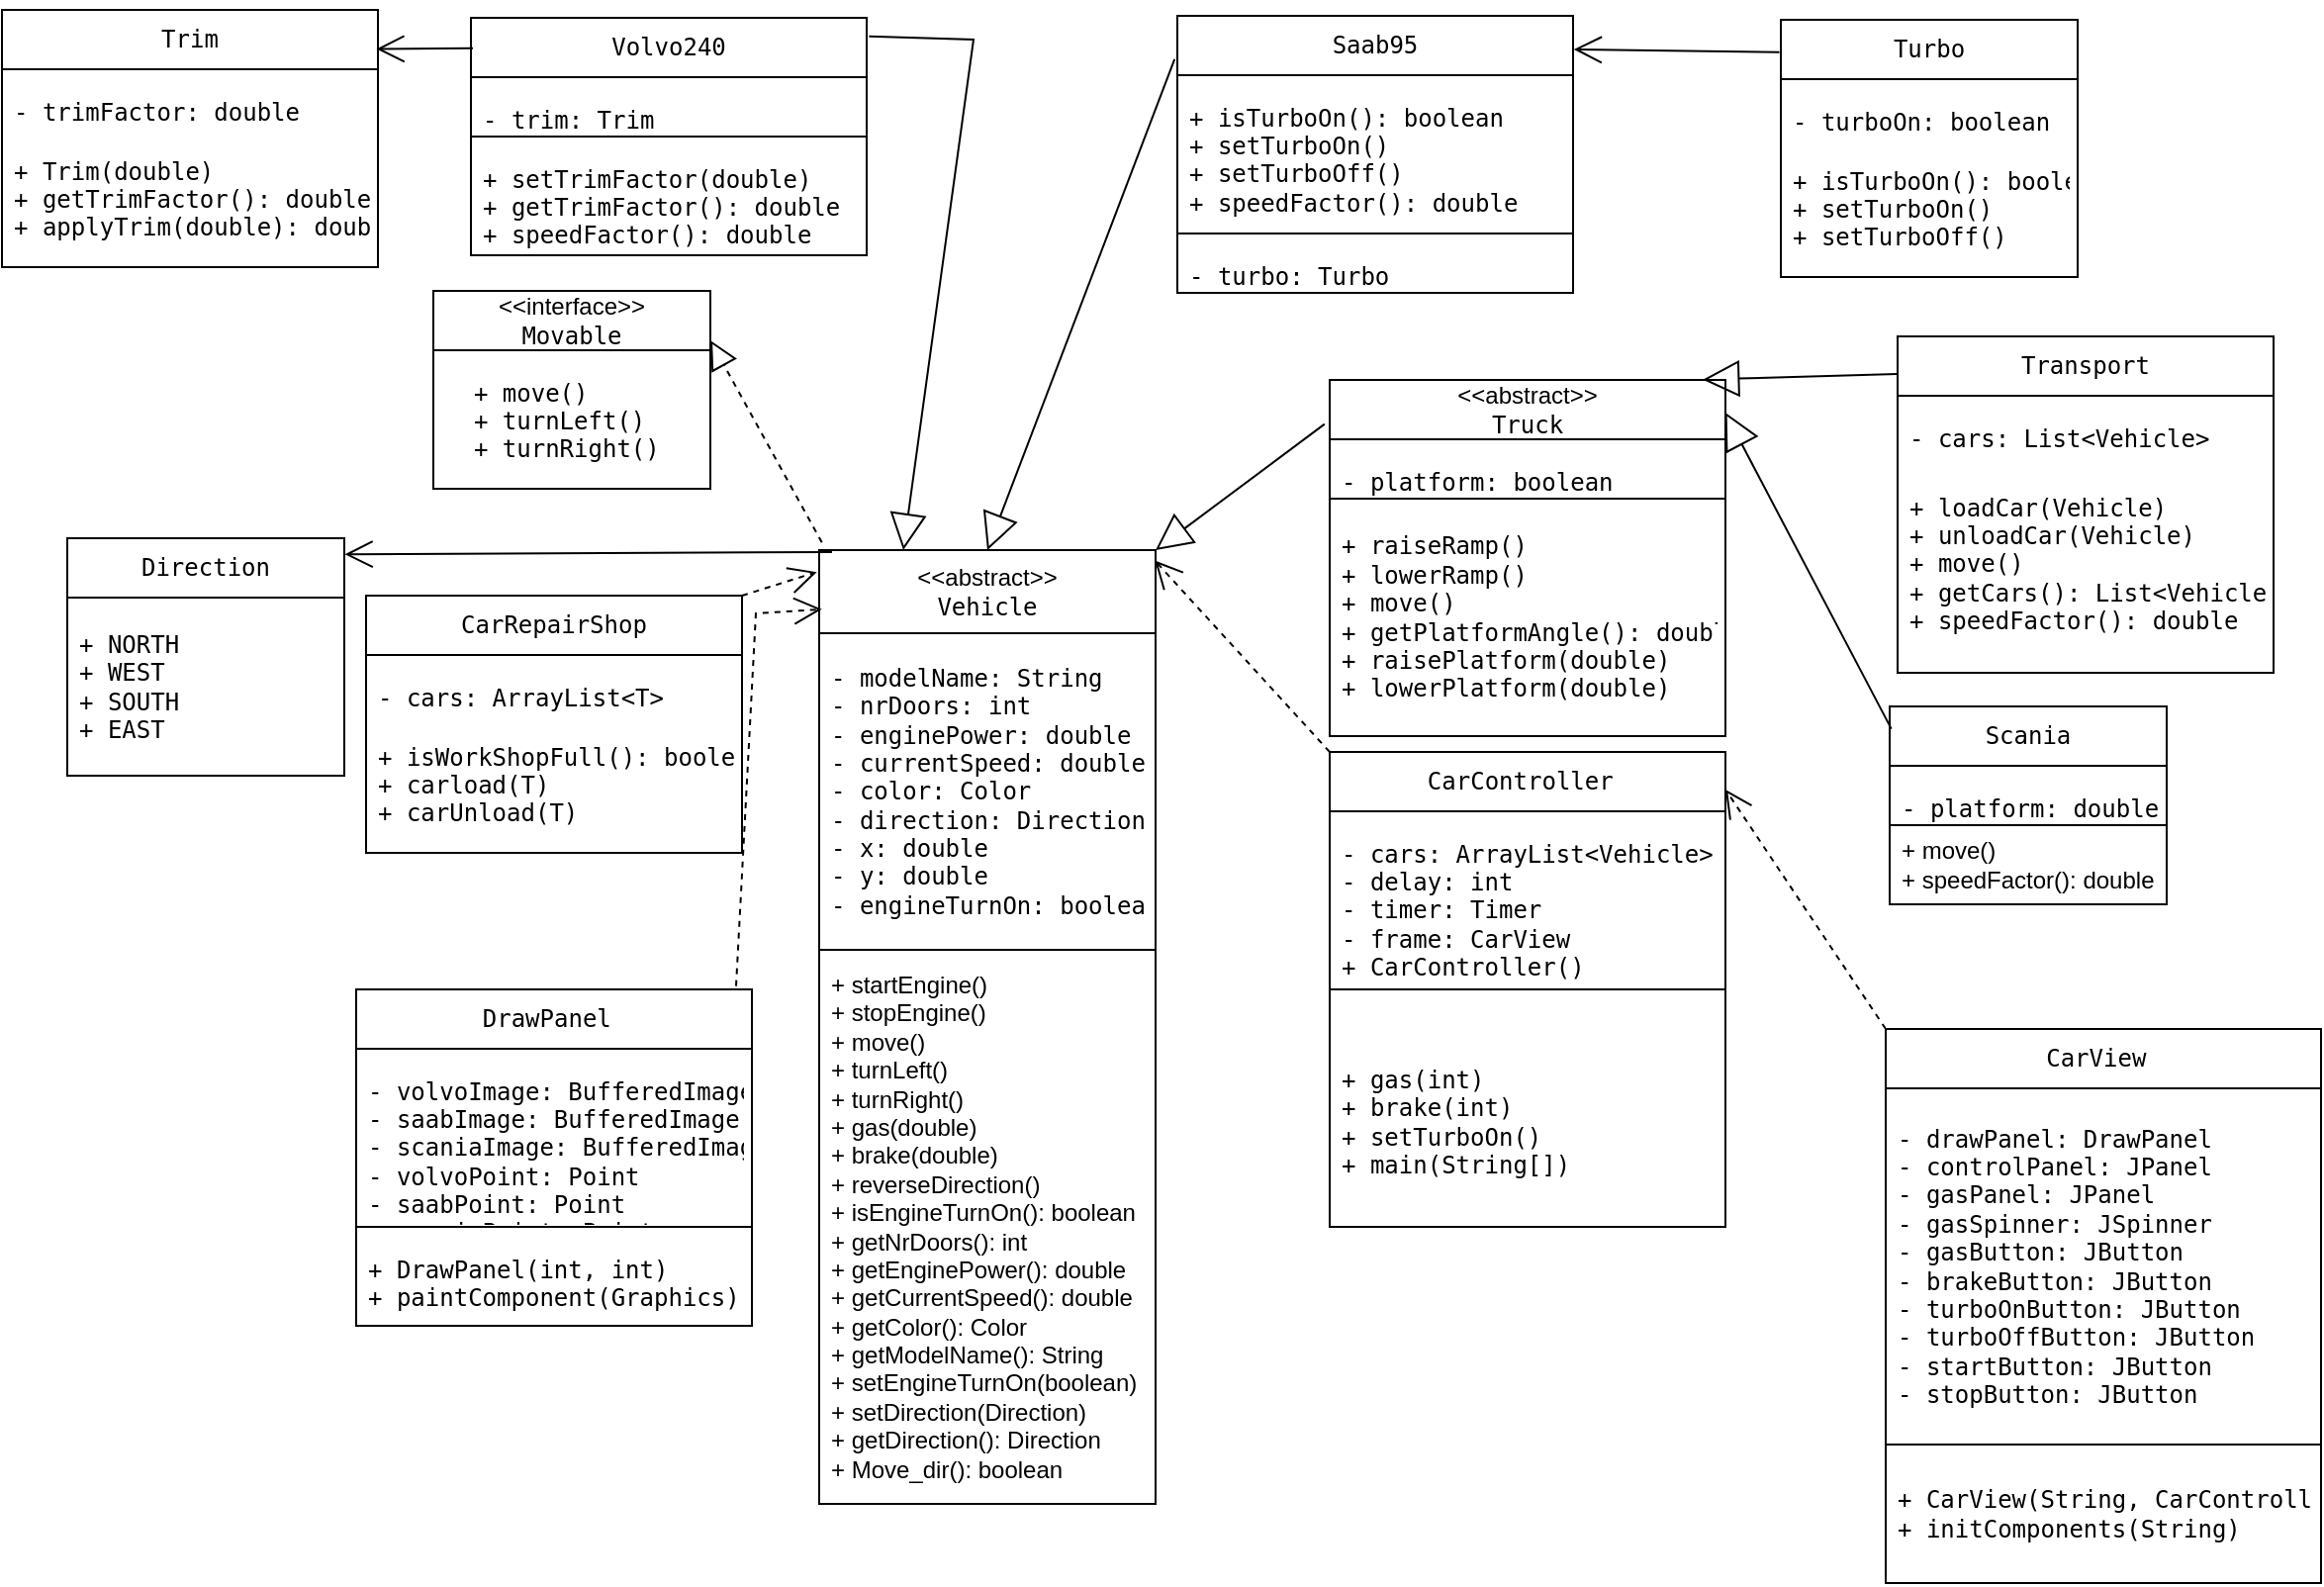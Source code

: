 <mxfile version="22.1.5" type="device">
  <diagram name="Sida-1" id="lHEdYLjpcu-sJbACgKZ6">
    <mxGraphModel dx="1500" dy="757" grid="1" gridSize="10" guides="1" tooltips="1" connect="1" arrows="1" fold="1" page="1" pageScale="1" pageWidth="827" pageHeight="1169" math="0" shadow="0">
      <root>
        <mxCell id="0" />
        <mxCell id="1" parent="0" />
        <mxCell id="ZdCaXhDbcUw_y7cuAWBx-8" value="&amp;lt;&amp;lt;interface&amp;gt;&amp;gt;&lt;br&gt;&lt;code&gt;Movable&lt;/code&gt;" style="swimlane;fontStyle=0;childLayout=stackLayout;horizontal=1;startSize=30;horizontalStack=0;resizeParent=1;resizeParentMax=0;resizeLast=0;collapsible=1;marginBottom=0;whiteSpace=wrap;html=1;" parent="1" vertex="1">
          <mxGeometry x="397" y="197" width="140" height="100" as="geometry" />
        </mxCell>
        <mxCell id="ZdCaXhDbcUw_y7cuAWBx-9" value="&lt;pre&gt;&lt;code class=&quot;code-container&quot; role=&quot;text&quot;&gt;  + move()&lt;br/&gt;  + turnLeft()&lt;br/&gt;  + turnRight()&lt;/code&gt;&lt;/pre&gt;" style="text;strokeColor=none;fillColor=none;align=left;verticalAlign=middle;spacingLeft=4;spacingRight=4;overflow=hidden;points=[[0,0.5],[1,0.5]];portConstraint=eastwest;rotatable=0;whiteSpace=wrap;html=1;" parent="ZdCaXhDbcUw_y7cuAWBx-8" vertex="1">
          <mxGeometry y="30" width="140" height="70" as="geometry" />
        </mxCell>
        <mxCell id="ZdCaXhDbcUw_y7cuAWBx-12" value="&lt;code&gt;Direction&lt;/code&gt;" style="swimlane;fontStyle=0;childLayout=stackLayout;horizontal=1;startSize=30;horizontalStack=0;resizeParent=1;resizeParentMax=0;resizeLast=0;collapsible=1;marginBottom=0;whiteSpace=wrap;html=1;" parent="1" vertex="1">
          <mxGeometry x="212" y="322" width="140" height="120" as="geometry" />
        </mxCell>
        <mxCell id="ZdCaXhDbcUw_y7cuAWBx-13" value="&lt;pre&gt;&lt;code class=&quot;code-container&quot; role=&quot;text&quot;&gt;+ NORTH&lt;br/&gt;+ WEST&lt;br/&gt;+ SOUTH&lt;br/&gt;+ EAST&lt;/code&gt;&lt;/pre&gt;" style="text;strokeColor=none;fillColor=none;align=left;verticalAlign=middle;spacingLeft=4;spacingRight=4;overflow=hidden;points=[[0,0.5],[1,0.5]];portConstraint=eastwest;rotatable=0;whiteSpace=wrap;html=1;" parent="ZdCaXhDbcUw_y7cuAWBx-12" vertex="1">
          <mxGeometry y="30" width="140" height="90" as="geometry" />
        </mxCell>
        <mxCell id="ZdCaXhDbcUw_y7cuAWBx-16" value="&lt;code&gt;Saab95&lt;/code&gt;" style="swimlane;fontStyle=0;childLayout=stackLayout;horizontal=1;startSize=30;horizontalStack=0;resizeParent=1;resizeParentMax=0;resizeLast=0;collapsible=1;marginBottom=0;whiteSpace=wrap;html=1;" parent="1" vertex="1">
          <mxGeometry x="773" y="58" width="200" height="140" as="geometry" />
        </mxCell>
        <mxCell id="ZdCaXhDbcUw_y7cuAWBx-18" value="&lt;pre&gt;&lt;code class=&quot;code-container no-decoration-radius&quot; role=&quot;text&quot;&gt;+ isTurboOn(): boolean&lt;br&gt;+ setTurboOn()&lt;br/&gt;+ setTurboOff()&lt;br/&gt;+ speedFactor(): double&lt;/code&gt;&lt;/pre&gt;" style="text;strokeColor=none;fillColor=none;align=left;verticalAlign=middle;spacingLeft=4;spacingRight=4;overflow=hidden;points=[[0,0.5],[1,0.5]];portConstraint=eastwest;rotatable=0;whiteSpace=wrap;html=1;" parent="ZdCaXhDbcUw_y7cuAWBx-16" vertex="1">
          <mxGeometry y="30" width="200" height="80" as="geometry" />
        </mxCell>
        <mxCell id="ZdCaXhDbcUw_y7cuAWBx-17" value="&lt;pre&gt;&lt;code class=&quot;code-container no-decoration-radius&quot; role=&quot;text&quot;&gt;- turbo: Turbo&lt;/code&gt;&lt;/pre&gt;" style="text;strokeColor=default;fillColor=none;align=left;verticalAlign=middle;spacingLeft=4;spacingRight=4;overflow=hidden;points=[[0,0.5],[1,0.5]];portConstraint=eastwest;rotatable=0;whiteSpace=wrap;html=1;" parent="ZdCaXhDbcUw_y7cuAWBx-16" vertex="1">
          <mxGeometry y="110" width="200" height="30" as="geometry" />
        </mxCell>
        <mxCell id="ZdCaXhDbcUw_y7cuAWBx-24" value="&lt;code&gt;Scania&lt;/code&gt;" style="swimlane;fontStyle=0;childLayout=stackLayout;horizontal=1;startSize=30;horizontalStack=0;resizeParent=1;resizeParentMax=0;resizeLast=0;collapsible=1;marginBottom=0;whiteSpace=wrap;html=1;" parent="1" vertex="1">
          <mxGeometry x="1133" y="407" width="140" height="100" as="geometry" />
        </mxCell>
        <mxCell id="ZdCaXhDbcUw_y7cuAWBx-25" value="&lt;pre&gt;&lt;code class=&quot;code-container no-decoration-radius&quot; role=&quot;text&quot;&gt;- platform: double&lt;/code&gt;&lt;/pre&gt;" style="text;strokeColor=default;fillColor=none;align=left;verticalAlign=middle;spacingLeft=4;spacingRight=4;overflow=hidden;points=[[0,0.5],[1,0.5]];portConstraint=eastwest;rotatable=0;whiteSpace=wrap;html=1;" parent="ZdCaXhDbcUw_y7cuAWBx-24" vertex="1">
          <mxGeometry y="30" width="140" height="30" as="geometry" />
        </mxCell>
        <mxCell id="ZdCaXhDbcUw_y7cuAWBx-26" value="+ move()&lt;br&gt;+ speedFactor(): double" style="text;strokeColor=none;fillColor=none;align=left;verticalAlign=middle;spacingLeft=4;spacingRight=4;overflow=hidden;points=[[0,0.5],[1,0.5]];portConstraint=eastwest;rotatable=0;whiteSpace=wrap;html=1;" parent="ZdCaXhDbcUw_y7cuAWBx-24" vertex="1">
          <mxGeometry y="60" width="140" height="40" as="geometry" />
        </mxCell>
        <mxCell id="ZdCaXhDbcUw_y7cuAWBx-28" value="&lt;br&gt;&lt;br&gt;&amp;lt;&amp;lt;abstract&amp;gt;&amp;gt;&lt;br&gt;&lt;code&gt;Vehicle&lt;br&gt;&lt;br&gt;&lt;br&gt;&lt;/code&gt;" style="swimlane;fontStyle=0;childLayout=stackLayout;horizontal=1;startSize=42;horizontalStack=0;resizeParent=1;resizeParentMax=0;resizeLast=0;collapsible=1;marginBottom=0;whiteSpace=wrap;html=1;" parent="1" vertex="1">
          <mxGeometry x="592" y="328" width="170" height="482" as="geometry" />
        </mxCell>
        <mxCell id="ZdCaXhDbcUw_y7cuAWBx-29" value="&lt;pre&gt;&lt;code class=&quot;code-container no-decoration-radius&quot; role=&quot;text&quot;&gt;- modelName: String&lt;br&gt;- nrDoors: int&lt;br&gt;- enginePower: double&lt;br&gt;- currentSpeed: double&lt;br&gt;- color: Color&lt;br&gt;- direction: Direction&lt;br&gt;- x: double&lt;br&gt;- y: double&lt;br&gt;- engineTurnOn: boolean&lt;/code&gt;&lt;/pre&gt;" style="text;strokeColor=default;fillColor=none;align=left;verticalAlign=middle;spacingLeft=4;spacingRight=4;overflow=hidden;points=[[0,0.5],[1,0.5]];portConstraint=eastwest;rotatable=0;whiteSpace=wrap;html=1;glass=0;rounded=0;" parent="ZdCaXhDbcUw_y7cuAWBx-28" vertex="1">
          <mxGeometry y="42" width="170" height="160" as="geometry" />
        </mxCell>
        <mxCell id="ZdCaXhDbcUw_y7cuAWBx-30" value="+ startEngine()&lt;br&gt;+ stopEngine()&lt;br&gt;+ move()&lt;br&gt;+ turnLeft()&lt;br&gt;+ turnRight()&lt;br&gt;+ gas(double)&lt;br&gt;+ brake(double)&lt;br&gt;+ reverseDirection()&lt;br&gt;+ isEngineTurnOn(): boolean&lt;br&gt;+ getNrDoors(): int&lt;br&gt;+ getEnginePower(): double&lt;br&gt;+ getCurrentSpeed(): double&lt;br&gt;+ getColor(): Color&lt;br&gt;+ getModelName(): String&lt;br&gt;+ setEngineTurnOn(boolean)&lt;br&gt;+ setDirection(Direction)&lt;br&gt;+ getDirection(): Direction&lt;br&gt;+ Move_dir(): boolean" style="text;strokeColor=none;fillColor=none;align=left;verticalAlign=middle;spacingLeft=4;spacingRight=4;overflow=hidden;points=[[0,0.5],[1,0.5]];portConstraint=eastwest;rotatable=0;whiteSpace=wrap;html=1;" parent="ZdCaXhDbcUw_y7cuAWBx-28" vertex="1">
          <mxGeometry y="202" width="170" height="280" as="geometry" />
        </mxCell>
        <mxCell id="ZdCaXhDbcUw_y7cuAWBx-36" value="&amp;lt;&amp;lt;abstract&amp;gt;&amp;gt;&lt;br&gt;&lt;code&gt;Truck&lt;/code&gt;" style="swimlane;fontStyle=0;childLayout=stackLayout;horizontal=1;startSize=30;horizontalStack=0;resizeParent=1;resizeParentMax=0;resizeLast=0;collapsible=1;marginBottom=0;whiteSpace=wrap;html=1;" parent="1" vertex="1">
          <mxGeometry x="850" y="242" width="200" height="180" as="geometry" />
        </mxCell>
        <mxCell id="ZdCaXhDbcUw_y7cuAWBx-37" value="&lt;pre&gt;&lt;code class=&quot;code-container no-decoration-radius&quot; role=&quot;text&quot;&gt;- platform: boolean&lt;/code&gt;&lt;/pre&gt;" style="text;strokeColor=default;fillColor=none;align=left;verticalAlign=middle;spacingLeft=4;spacingRight=4;overflow=hidden;points=[[0,0.5],[1,0.5]];portConstraint=eastwest;rotatable=0;whiteSpace=wrap;html=1;" parent="ZdCaXhDbcUw_y7cuAWBx-36" vertex="1">
          <mxGeometry y="30" width="200" height="30" as="geometry" />
        </mxCell>
        <mxCell id="ZdCaXhDbcUw_y7cuAWBx-38" value="&lt;pre&gt;&lt;code class=&quot;code-container no-decoration-radius&quot; role=&quot;text&quot;&gt;+ raiseRamp()&lt;br&gt;+ lowerRamp()&lt;br&gt;+ move()&lt;br&gt;+ getPlatformAngle(): double&lt;br&gt;+ raisePlatform(double)&lt;br&gt;+ lowerPlatform(double)&lt;/code&gt;&lt;/pre&gt;" style="text;strokeColor=none;fillColor=none;align=left;verticalAlign=middle;spacingLeft=4;spacingRight=4;overflow=hidden;points=[[0,0.5],[1,0.5]];portConstraint=eastwest;rotatable=0;whiteSpace=wrap;html=1;" parent="ZdCaXhDbcUw_y7cuAWBx-36" vertex="1">
          <mxGeometry y="60" width="200" height="120" as="geometry" />
        </mxCell>
        <mxCell id="ZdCaXhDbcUw_y7cuAWBx-44" value="&lt;code&gt;CarRepairShop&lt;/code&gt;" style="swimlane;fontStyle=0;childLayout=stackLayout;horizontal=1;startSize=30;horizontalStack=0;resizeParent=1;resizeParentMax=0;resizeLast=0;collapsible=1;marginBottom=0;whiteSpace=wrap;html=1;" parent="1" vertex="1">
          <mxGeometry x="363" y="351" width="190" height="130" as="geometry" />
        </mxCell>
        <mxCell id="ZdCaXhDbcUw_y7cuAWBx-45" value="&lt;pre&gt;&lt;code class=&quot;code-container no-decoration-radius&quot; role=&quot;text&quot;&gt;- cars: ArrayList&amp;lt;T&amp;gt;&lt;/code&gt;&lt;/pre&gt;" style="text;strokeColor=none;fillColor=none;align=left;verticalAlign=middle;spacingLeft=4;spacingRight=4;overflow=hidden;points=[[0,0.5],[1,0.5]];portConstraint=eastwest;rotatable=0;whiteSpace=wrap;html=1;" parent="ZdCaXhDbcUw_y7cuAWBx-44" vertex="1">
          <mxGeometry y="30" width="190" height="30" as="geometry" />
        </mxCell>
        <mxCell id="ZdCaXhDbcUw_y7cuAWBx-57" value="&lt;pre&gt;&lt;code class=&quot;code-container no-decoration-radius&quot; role=&quot;text&quot;&gt;+ isWorkShopFull(): boolean&lt;br/&gt;+ carload(T)&lt;br&gt;+ carUnload(T)&lt;/code&gt;&lt;/pre&gt;" style="text;strokeColor=none;fillColor=none;align=left;verticalAlign=middle;spacingLeft=4;spacingRight=4;overflow=hidden;points=[[0,0.5],[1,0.5]];portConstraint=eastwest;rotatable=0;whiteSpace=wrap;html=1;" parent="ZdCaXhDbcUw_y7cuAWBx-44" vertex="1">
          <mxGeometry y="60" width="190" height="70" as="geometry" />
        </mxCell>
        <mxCell id="ZdCaXhDbcUw_y7cuAWBx-32" value="&lt;code&gt;Volvo240&lt;/code&gt;" style="swimlane;fontStyle=0;childLayout=stackLayout;horizontal=1;startSize=30;horizontalStack=0;resizeParent=1;resizeParentMax=0;resizeLast=0;collapsible=1;marginBottom=0;whiteSpace=wrap;html=1;" parent="1" vertex="1">
          <mxGeometry x="416" y="59" width="200" height="120" as="geometry" />
        </mxCell>
        <mxCell id="ZdCaXhDbcUw_y7cuAWBx-33" value="&lt;pre&gt;&lt;code class=&quot;code-container no-decoration-radius&quot; role=&quot;text&quot;&gt;- trim: Trim&lt;/code&gt;&lt;/pre&gt;" style="text;strokeColor=default;fillColor=none;align=left;verticalAlign=middle;spacingLeft=4;spacingRight=4;overflow=hidden;points=[[0,0.5],[1,0.5]];portConstraint=eastwest;rotatable=0;whiteSpace=wrap;html=1;" parent="ZdCaXhDbcUw_y7cuAWBx-32" vertex="1">
          <mxGeometry y="30" width="200" height="30" as="geometry" />
        </mxCell>
        <mxCell id="ZdCaXhDbcUw_y7cuAWBx-34" value="&lt;pre&gt;&lt;code class=&quot;code-container no-decoration-radius&quot; role=&quot;text&quot;&gt;+ setTrimFactor(double)&lt;br&gt;+ getTrimFactor(): double&lt;br&gt;+ speedFactor(): double&lt;/code&gt;&lt;/pre&gt;" style="text;strokeColor=none;fillColor=none;align=left;verticalAlign=middle;spacingLeft=4;spacingRight=4;overflow=hidden;points=[[0,0.5],[1,0.5]];portConstraint=eastwest;rotatable=0;whiteSpace=wrap;html=1;" parent="ZdCaXhDbcUw_y7cuAWBx-32" vertex="1">
          <mxGeometry y="60" width="200" height="60" as="geometry" />
        </mxCell>
        <mxCell id="ZdCaXhDbcUw_y7cuAWBx-20" value="&lt;code&gt;Turbo&lt;/code&gt;" style="swimlane;fontStyle=0;childLayout=stackLayout;horizontal=1;startSize=30;horizontalStack=0;resizeParent=1;resizeParentMax=0;resizeLast=0;collapsible=1;marginBottom=0;whiteSpace=wrap;html=1;" parent="1" vertex="1">
          <mxGeometry x="1078" y="60" width="150" height="130" as="geometry" />
        </mxCell>
        <mxCell id="ZdCaXhDbcUw_y7cuAWBx-21" value="&lt;pre&gt;&lt;code class=&quot;code-container&quot; role=&quot;text&quot;&gt;- turboOn: boolean&lt;/code&gt;&lt;/pre&gt;" style="text;strokeColor=none;fillColor=none;align=left;verticalAlign=middle;spacingLeft=4;spacingRight=4;overflow=hidden;points=[[0,0.5],[1,0.5]];portConstraint=eastwest;rotatable=0;whiteSpace=wrap;html=1;" parent="ZdCaXhDbcUw_y7cuAWBx-20" vertex="1">
          <mxGeometry y="30" width="150" height="30" as="geometry" />
        </mxCell>
        <mxCell id="ZdCaXhDbcUw_y7cuAWBx-22" value="&lt;pre&gt;&lt;code class=&quot;code-container&quot; role=&quot;text&quot;&gt;+ isTurboOn(): boolean&lt;br/&gt;+ setTurboOn()&lt;br/&gt;+ setTurboOff()&lt;/code&gt;&lt;/pre&gt;" style="text;strokeColor=none;fillColor=none;align=left;verticalAlign=middle;spacingLeft=4;spacingRight=4;overflow=hidden;points=[[0,0.5],[1,0.5]];portConstraint=eastwest;rotatable=0;whiteSpace=wrap;html=1;" parent="ZdCaXhDbcUw_y7cuAWBx-20" vertex="1">
          <mxGeometry y="60" width="150" height="70" as="geometry" />
        </mxCell>
        <mxCell id="ZdCaXhDbcUw_y7cuAWBx-49" value="&lt;code&gt;Trim&lt;br&gt;&lt;/code&gt;" style="swimlane;fontStyle=0;childLayout=stackLayout;horizontal=1;startSize=30;horizontalStack=0;resizeParent=1;resizeParentMax=0;resizeLast=0;collapsible=1;marginBottom=0;whiteSpace=wrap;html=1;" parent="1" vertex="1">
          <mxGeometry x="179" y="55" width="190" height="130" as="geometry" />
        </mxCell>
        <mxCell id="ZdCaXhDbcUw_y7cuAWBx-50" value="&lt;pre&gt;&lt;code class=&quot;code-container&quot; role=&quot;text&quot;&gt;- trimFactor: double&lt;/code&gt;&lt;/pre&gt;" style="text;strokeColor=none;fillColor=none;align=left;verticalAlign=middle;spacingLeft=4;spacingRight=4;overflow=hidden;points=[[0,0.5],[1,0.5]];portConstraint=eastwest;rotatable=0;whiteSpace=wrap;html=1;" parent="ZdCaXhDbcUw_y7cuAWBx-49" vertex="1">
          <mxGeometry y="30" width="190" height="30" as="geometry" />
        </mxCell>
        <mxCell id="ZdCaXhDbcUw_y7cuAWBx-51" value="&lt;pre&gt;&lt;code class=&quot;code-container&quot; role=&quot;text&quot;&gt;+ Trim(double)&lt;br&gt;+ getTrimFactor(): double&lt;br&gt;+ applyTrim(double): double&lt;/code&gt;&lt;/pre&gt;" style="text;strokeColor=none;fillColor=none;align=left;verticalAlign=middle;spacingLeft=4;spacingRight=4;overflow=hidden;points=[[0,0.5],[1,0.5]];portConstraint=eastwest;rotatable=0;whiteSpace=wrap;html=1;" parent="ZdCaXhDbcUw_y7cuAWBx-49" vertex="1">
          <mxGeometry y="60" width="190" height="70" as="geometry" />
        </mxCell>
        <mxCell id="ZdCaXhDbcUw_y7cuAWBx-53" value="&lt;pre&gt;&lt;code class=&quot;code-container no-decoration-radius&quot; role=&quot;text&quot;&gt;Transport&lt;/code&gt;&lt;/pre&gt;" style="swimlane;fontStyle=0;childLayout=stackLayout;horizontal=1;startSize=30;horizontalStack=0;resizeParent=1;resizeParentMax=0;resizeLast=0;collapsible=1;marginBottom=0;whiteSpace=wrap;html=1;" parent="1" vertex="1">
          <mxGeometry x="1137" y="220" width="190" height="170" as="geometry" />
        </mxCell>
        <mxCell id="ZdCaXhDbcUw_y7cuAWBx-54" value="&lt;pre&gt;&lt;code class=&quot;code-container no-decoration-radius&quot; role=&quot;text&quot;&gt;- cars: List&amp;lt;Vehicle&amp;gt;&lt;/code&gt;&lt;/pre&gt;" style="text;strokeColor=none;fillColor=none;align=left;verticalAlign=middle;spacingLeft=4;spacingRight=4;overflow=hidden;points=[[0,0.5],[1,0.5]];portConstraint=eastwest;rotatable=0;whiteSpace=wrap;html=1;" parent="ZdCaXhDbcUw_y7cuAWBx-53" vertex="1">
          <mxGeometry y="30" width="190" height="30" as="geometry" />
        </mxCell>
        <mxCell id="ZdCaXhDbcUw_y7cuAWBx-55" value="&lt;pre&gt;&lt;code class=&quot;code-container no-decoration-radius&quot; role=&quot;text&quot;&gt;+ loadCar(Vehicle)&lt;br/&gt;+ unloadCar(Vehicle)&lt;br/&gt;+ move()&lt;br/&gt;+ getCars(): List&amp;lt;Vehicle&amp;gt;&lt;br/&gt;+ speedFactor(): double&lt;/code&gt;&lt;/pre&gt;" style="text;strokeColor=none;fillColor=none;align=left;verticalAlign=middle;spacingLeft=4;spacingRight=4;overflow=hidden;points=[[0,0.5],[1,0.5]];portConstraint=eastwest;rotatable=0;whiteSpace=wrap;html=1;" parent="ZdCaXhDbcUw_y7cuAWBx-53" vertex="1">
          <mxGeometry y="60" width="190" height="110" as="geometry" />
        </mxCell>
        <mxCell id="ZdCaXhDbcUw_y7cuAWBx-59" value="" style="endArrow=block;dashed=1;endFill=0;endSize=12;html=1;rounded=0;entryX=1;entryY=0.25;entryDx=0;entryDy=0;exitX=0.008;exitY=-0.008;exitDx=0;exitDy=0;exitPerimeter=0;" parent="1" source="ZdCaXhDbcUw_y7cuAWBx-28" target="ZdCaXhDbcUw_y7cuAWBx-8" edge="1">
          <mxGeometry width="160" relative="1" as="geometry">
            <mxPoint x="590" y="320" as="sourcePoint" />
            <mxPoint x="590" y="212" as="targetPoint" />
          </mxGeometry>
        </mxCell>
        <mxCell id="ZdCaXhDbcUw_y7cuAWBx-77" value="" style="endArrow=block;endSize=16;endFill=0;html=1;rounded=0;entryX=0.25;entryY=0;entryDx=0;entryDy=0;exitX=1.006;exitY=0.078;exitDx=0;exitDy=0;exitPerimeter=0;" parent="1" source="ZdCaXhDbcUw_y7cuAWBx-32" target="ZdCaXhDbcUw_y7cuAWBx-28" edge="1">
          <mxGeometry width="160" relative="1" as="geometry">
            <mxPoint x="620" y="70" as="sourcePoint" />
            <mxPoint x="1008.3" y="218.74" as="targetPoint" />
            <Array as="points">
              <mxPoint x="670" y="70" />
            </Array>
          </mxGeometry>
        </mxCell>
        <mxCell id="ZdCaXhDbcUw_y7cuAWBx-78" value="" style="endArrow=block;endSize=16;endFill=0;html=1;rounded=0;exitX=-0.013;exitY=0.124;exitDx=0;exitDy=0;exitPerimeter=0;entryX=1;entryY=0;entryDx=0;entryDy=0;" parent="1" source="ZdCaXhDbcUw_y7cuAWBx-36" target="ZdCaXhDbcUw_y7cuAWBx-28" edge="1">
          <mxGeometry width="160" relative="1" as="geometry">
            <mxPoint x="817.2" y="235.74" as="sourcePoint" />
            <mxPoint x="740" y="320" as="targetPoint" />
          </mxGeometry>
        </mxCell>
        <mxCell id="ZdCaXhDbcUw_y7cuAWBx-79" value="" style="endArrow=block;endSize=16;endFill=0;html=1;rounded=0;exitX=-0.007;exitY=0.157;exitDx=0;exitDy=0;exitPerimeter=0;entryX=0.5;entryY=0;entryDx=0;entryDy=0;" parent="1" source="ZdCaXhDbcUw_y7cuAWBx-16" target="ZdCaXhDbcUw_y7cuAWBx-28" edge="1">
          <mxGeometry width="160" relative="1" as="geometry">
            <mxPoint x="850" y="565" as="sourcePoint" />
            <mxPoint x="850" y="320" as="targetPoint" />
          </mxGeometry>
        </mxCell>
        <mxCell id="ZdCaXhDbcUw_y7cuAWBx-83" value="" style="endArrow=block;endSize=16;endFill=0;html=1;rounded=0;exitX=-0.002;exitY=0.112;exitDx=0;exitDy=0;exitPerimeter=0;entryX=0.943;entryY=-0.001;entryDx=0;entryDy=0;entryPerimeter=0;" parent="1" source="ZdCaXhDbcUw_y7cuAWBx-53" target="ZdCaXhDbcUw_y7cuAWBx-36" edge="1">
          <mxGeometry width="160" relative="1" as="geometry">
            <mxPoint x="1090" y="390" as="sourcePoint" />
            <mxPoint x="1047" y="410" as="targetPoint" />
          </mxGeometry>
        </mxCell>
        <mxCell id="ZdCaXhDbcUw_y7cuAWBx-84" value="" style="endArrow=block;endSize=16;endFill=0;html=1;rounded=0;entryX=0.999;entryY=0.091;entryDx=0;entryDy=0;entryPerimeter=0;exitX=0.006;exitY=0.113;exitDx=0;exitDy=0;exitPerimeter=0;" parent="1" source="ZdCaXhDbcUw_y7cuAWBx-24" target="ZdCaXhDbcUw_y7cuAWBx-36" edge="1">
          <mxGeometry width="160" relative="1" as="geometry">
            <mxPoint x="1160" y="420" as="sourcePoint" />
            <mxPoint x="1059" y="366" as="targetPoint" />
          </mxGeometry>
        </mxCell>
        <mxCell id="ZdCaXhDbcUw_y7cuAWBx-85" value="" style="endArrow=open;endFill=1;endSize=12;html=1;rounded=0;entryX=0.996;entryY=0.152;entryDx=0;entryDy=0;entryPerimeter=0;exitX=0.005;exitY=0.128;exitDx=0;exitDy=0;exitPerimeter=0;" parent="1" source="ZdCaXhDbcUw_y7cuAWBx-32" target="ZdCaXhDbcUw_y7cuAWBx-49" edge="1">
          <mxGeometry width="160" relative="1" as="geometry">
            <mxPoint x="600" y="30" as="sourcePoint" />
            <mxPoint x="760" y="30" as="targetPoint" />
          </mxGeometry>
        </mxCell>
        <mxCell id="ZdCaXhDbcUw_y7cuAWBx-86" value="" style="endArrow=open;endFill=1;endSize=12;html=1;rounded=0;entryX=1.002;entryY=0.121;entryDx=0;entryDy=0;entryPerimeter=0;exitX=-0.005;exitY=0.126;exitDx=0;exitDy=0;exitPerimeter=0;" parent="1" source="ZdCaXhDbcUw_y7cuAWBx-20" target="ZdCaXhDbcUw_y7cuAWBx-16" edge="1">
          <mxGeometry width="160" relative="1" as="geometry">
            <mxPoint x="1064" y="70" as="sourcePoint" />
            <mxPoint x="1020" y="-60" as="targetPoint" />
          </mxGeometry>
        </mxCell>
        <mxCell id="ZdCaXhDbcUw_y7cuAWBx-87" value="" style="endArrow=open;endFill=1;endSize=12;html=1;rounded=0;entryX=1.002;entryY=0.068;entryDx=0;entryDy=0;entryPerimeter=0;exitX=0.038;exitY=0.002;exitDx=0;exitDy=0;exitPerimeter=0;" parent="1" source="ZdCaXhDbcUw_y7cuAWBx-28" target="ZdCaXhDbcUw_y7cuAWBx-12" edge="1">
          <mxGeometry width="160" relative="1" as="geometry">
            <mxPoint x="590" y="330" as="sourcePoint" />
            <mxPoint x="543" y="351" as="targetPoint" />
          </mxGeometry>
        </mxCell>
        <mxCell id="ZdCaXhDbcUw_y7cuAWBx-88" value="&lt;pre&gt;&lt;code class=&quot;code-container&quot; role=&quot;text&quot;&gt;CarController &lt;/code&gt;&lt;/pre&gt;" style="swimlane;fontStyle=0;childLayout=stackLayout;horizontal=1;startSize=30;horizontalStack=0;resizeParent=1;resizeParentMax=0;resizeLast=0;collapsible=1;marginBottom=0;whiteSpace=wrap;html=1;" parent="1" vertex="1">
          <mxGeometry x="850" y="430" width="200" height="240" as="geometry" />
        </mxCell>
        <mxCell id="ZdCaXhDbcUw_y7cuAWBx-89" value="&lt;pre&gt;&lt;code class=&quot;code-container&quot; role=&quot;text&quot;&gt;- cars: ArrayList&amp;lt;Vehicle&amp;gt;&lt;br&gt;- delay: int&lt;br&gt;- timer: Timer&lt;br&gt;- frame: CarView&lt;br&gt;&lt;/code&gt;&lt;code class=&quot;code-container&quot; role=&quot;text&quot;&gt;+ CarController()&lt;/code&gt;&lt;/pre&gt;" style="text;strokeColor=default;fillColor=none;align=left;verticalAlign=middle;spacingLeft=4;spacingRight=4;overflow=hidden;points=[[0,0.5],[1,0.5]];portConstraint=eastwest;rotatable=0;whiteSpace=wrap;html=1;" parent="ZdCaXhDbcUw_y7cuAWBx-88" vertex="1">
          <mxGeometry y="30" width="200" height="90" as="geometry" />
        </mxCell>
        <mxCell id="ZdCaXhDbcUw_y7cuAWBx-90" value="&lt;pre&gt;&lt;code class=&quot;code-container&quot; role=&quot;text&quot;&gt;&lt;br&gt;+ gas(int)&lt;br&gt;+ brake(int)&lt;br&gt;+ setTurboOn()&lt;br&gt;+ main(String[])&lt;/code&gt;&lt;/pre&gt;" style="text;strokeColor=none;fillColor=none;align=left;verticalAlign=middle;spacingLeft=4;spacingRight=4;overflow=hidden;points=[[0,0.5],[1,0.5]];portConstraint=eastwest;rotatable=0;whiteSpace=wrap;html=1;" parent="ZdCaXhDbcUw_y7cuAWBx-88" vertex="1">
          <mxGeometry y="120" width="200" height="120" as="geometry" />
        </mxCell>
        <mxCell id="ZdCaXhDbcUw_y7cuAWBx-91" value="" style="endArrow=open;endSize=12;dashed=1;html=1;rounded=0;entryX=0.998;entryY=0.011;entryDx=0;entryDy=0;entryPerimeter=0;exitX=0;exitY=0;exitDx=0;exitDy=0;" parent="1" source="ZdCaXhDbcUw_y7cuAWBx-88" target="ZdCaXhDbcUw_y7cuAWBx-28" edge="1">
          <mxGeometry width="160" relative="1" as="geometry">
            <mxPoint x="710" y="530" as="sourcePoint" />
            <mxPoint x="870" y="530" as="targetPoint" />
          </mxGeometry>
        </mxCell>
        <mxCell id="ZdCaXhDbcUw_y7cuAWBx-92" value="" style="endArrow=open;endSize=12;dashed=1;html=1;rounded=0;exitX=1;exitY=0;exitDx=0;exitDy=0;entryX=-0.007;entryY=0.023;entryDx=0;entryDy=0;entryPerimeter=0;" parent="1" source="ZdCaXhDbcUw_y7cuAWBx-44" target="ZdCaXhDbcUw_y7cuAWBx-28" edge="1">
          <mxGeometry width="160" relative="1" as="geometry">
            <mxPoint x="570" y="380" as="sourcePoint" />
            <mxPoint x="590" y="340" as="targetPoint" />
          </mxGeometry>
        </mxCell>
        <mxCell id="ZdCaXhDbcUw_y7cuAWBx-93" value="&lt;pre&gt;&lt;code class=&quot;code-container&quot; role=&quot;text&quot;&gt;CarView &lt;/code&gt;&lt;/pre&gt;" style="swimlane;fontStyle=0;childLayout=stackLayout;horizontal=1;startSize=30;horizontalStack=0;resizeParent=1;resizeParentMax=0;resizeLast=0;collapsible=1;marginBottom=0;whiteSpace=wrap;html=1;" parent="1" vertex="1">
          <mxGeometry x="1131" y="570" width="220" height="280" as="geometry" />
        </mxCell>
        <mxCell id="ZdCaXhDbcUw_y7cuAWBx-94" value="&lt;pre&gt;&lt;code class=&quot;code-container&quot; role=&quot;text&quot;&gt;- drawPanel: DrawPanel&lt;br&gt;- controlPanel: JPanel&lt;br&gt;- gasPanel: JPanel&lt;br&gt;- gasSpinner: JSpinner&lt;br&gt;- gasButton: JButton&lt;br&gt;- brakeButton: JButton&lt;br&gt;- turboOnButton: JButton&lt;br&gt;- turboOffButton: JButton&lt;br&gt;- startButton: JButton&lt;br&gt;- stopButton: JButton&lt;br&gt;&lt;/code&gt;&lt;/pre&gt;" style="text;strokeColor=default;fillColor=none;align=left;verticalAlign=middle;spacingLeft=4;spacingRight=4;overflow=hidden;points=[[0,0.5],[1,0.5]];portConstraint=eastwest;rotatable=0;whiteSpace=wrap;html=1;" parent="ZdCaXhDbcUw_y7cuAWBx-93" vertex="1">
          <mxGeometry y="30" width="220" height="180" as="geometry" />
        </mxCell>
        <mxCell id="ZdCaXhDbcUw_y7cuAWBx-95" value="&lt;pre&gt;&lt;code class=&quot;code-container&quot; role=&quot;text&quot;&gt;+ CarView(String, CarController)&lt;br&gt;+ initComponents(String)&lt;/code&gt;&lt;/pre&gt;" style="text;strokeColor=none;fillColor=none;align=left;verticalAlign=middle;spacingLeft=4;spacingRight=4;overflow=hidden;points=[[0,0.5],[1,0.5]];portConstraint=eastwest;rotatable=0;whiteSpace=wrap;html=1;" parent="ZdCaXhDbcUw_y7cuAWBx-93" vertex="1">
          <mxGeometry y="210" width="220" height="70" as="geometry" />
        </mxCell>
        <mxCell id="ZdCaXhDbcUw_y7cuAWBx-96" value="" style="endArrow=open;endSize=12;dashed=1;html=1;rounded=0;exitX=0;exitY=0;exitDx=0;exitDy=0;entryX=1;entryY=0.079;entryDx=0;entryDy=0;entryPerimeter=0;" parent="1" source="ZdCaXhDbcUw_y7cuAWBx-93" target="ZdCaXhDbcUw_y7cuAWBx-88" edge="1">
          <mxGeometry width="160" relative="1" as="geometry">
            <mxPoint x="850" y="480" as="sourcePoint" />
            <mxPoint x="760" y="360" as="targetPoint" />
          </mxGeometry>
        </mxCell>
        <mxCell id="ZdCaXhDbcUw_y7cuAWBx-97" value="&lt;pre&gt;&lt;code class=&quot;code-container&quot; role=&quot;text&quot;&gt;DrawPanel &lt;/code&gt;&lt;/pre&gt;" style="swimlane;fontStyle=0;childLayout=stackLayout;horizontal=1;startSize=30;horizontalStack=0;resizeParent=1;resizeParentMax=0;resizeLast=0;collapsible=1;marginBottom=0;whiteSpace=wrap;html=1;" parent="1" vertex="1">
          <mxGeometry x="358" y="550" width="200" height="170" as="geometry" />
        </mxCell>
        <mxCell id="ZdCaXhDbcUw_y7cuAWBx-98" value="&lt;pre&gt;&lt;code class=&quot;code-container&quot; role=&quot;text&quot;&gt;- volvoImage: BufferedImage&lt;br/&gt;- saabImage: BufferedImage&lt;br/&gt;- scaniaImage: BufferedImage&lt;br/&gt;- volvoPoint: Point&lt;br/&gt;- saabPoint: Point&lt;br/&gt;- scaniaPoint: Point&lt;/code&gt;&lt;/pre&gt;" style="text;strokeColor=default;fillColor=none;align=left;verticalAlign=middle;spacingLeft=4;spacingRight=4;overflow=hidden;points=[[0,0.5],[1,0.5]];portConstraint=eastwest;rotatable=0;whiteSpace=wrap;html=1;" parent="ZdCaXhDbcUw_y7cuAWBx-97" vertex="1">
          <mxGeometry y="30" width="200" height="90" as="geometry" />
        </mxCell>
        <mxCell id="ZdCaXhDbcUw_y7cuAWBx-99" value="&lt;pre&gt;&lt;code class=&quot;code-container&quot; role=&quot;text&quot;&gt;+ DrawPanel(int, int)&lt;br/&gt;+ paintComponent(Graphics)&lt;/code&gt;&lt;/pre&gt;" style="text;strokeColor=none;fillColor=none;align=left;verticalAlign=middle;spacingLeft=4;spacingRight=4;overflow=hidden;points=[[0,0.5],[1,0.5]];portConstraint=eastwest;rotatable=0;whiteSpace=wrap;html=1;" parent="ZdCaXhDbcUw_y7cuAWBx-97" vertex="1">
          <mxGeometry y="120" width="200" height="50" as="geometry" />
        </mxCell>
        <mxCell id="ZdCaXhDbcUw_y7cuAWBx-100" value="" style="endArrow=open;endSize=12;dashed=1;html=1;rounded=0;exitX=0.96;exitY=-0.01;exitDx=0;exitDy=0;exitPerimeter=0;entryX=0.008;entryY=0.062;entryDx=0;entryDy=0;entryPerimeter=0;" parent="1" source="ZdCaXhDbcUw_y7cuAWBx-97" target="ZdCaXhDbcUw_y7cuAWBx-28" edge="1">
          <mxGeometry width="160" relative="1" as="geometry">
            <mxPoint x="830" y="520" as="sourcePoint" />
            <mxPoint x="590" y="350" as="targetPoint" />
            <Array as="points">
              <mxPoint x="560" y="360" />
            </Array>
          </mxGeometry>
        </mxCell>
      </root>
    </mxGraphModel>
  </diagram>
</mxfile>
